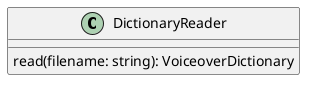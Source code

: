@startuml

class DictionaryReader {
    read(filename: string): VoiceoverDictionary
}

@enduml

@startuml(id=PARTICIPANT)
participant DictionaryReader
@enduml